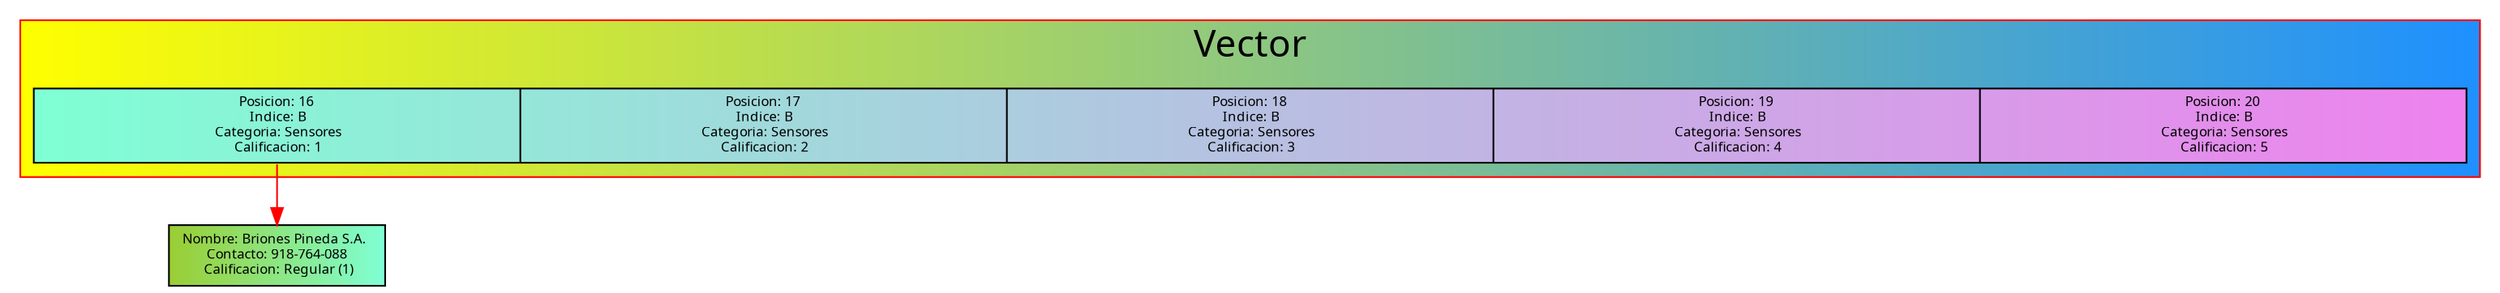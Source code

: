 digraph grafo{
fontname="Verdana" color=red fontsize=22;
node [shape=record fontsize=8 fontname="Verdana" style=filled];
edge [color="blue"]
subgraph cluster{
label = "Vector";
bgcolor="yellow:dodgerblue"
Vector[label="<15>Posicion: 16\n Indice: B\n Categoria: Sensores\n Calificacion: 1|<16>Posicion: 17\n Indice: B\n Categoria: Sensores\n Calificacion: 2|<17>Posicion: 18\n Indice: B\n Categoria: Sensores\n Calificacion: 3|<18>Posicion: 19\n Indice: B\n Categoria: Sensores\n Calificacion: 4|<19>Posicion: 20\n Indice: B\n Categoria: Sensores\n Calificacion: 5",width=20, fillcolor="aquamarine:violet"];
}
1511[label="Nombre: Briones Pineda S.A. \n Contacto: 918-764-088 \n Calificacion: Regular (1)", fillcolor="yellowgreen:aquamarine"];
Vector:15->1511[color=red]
}